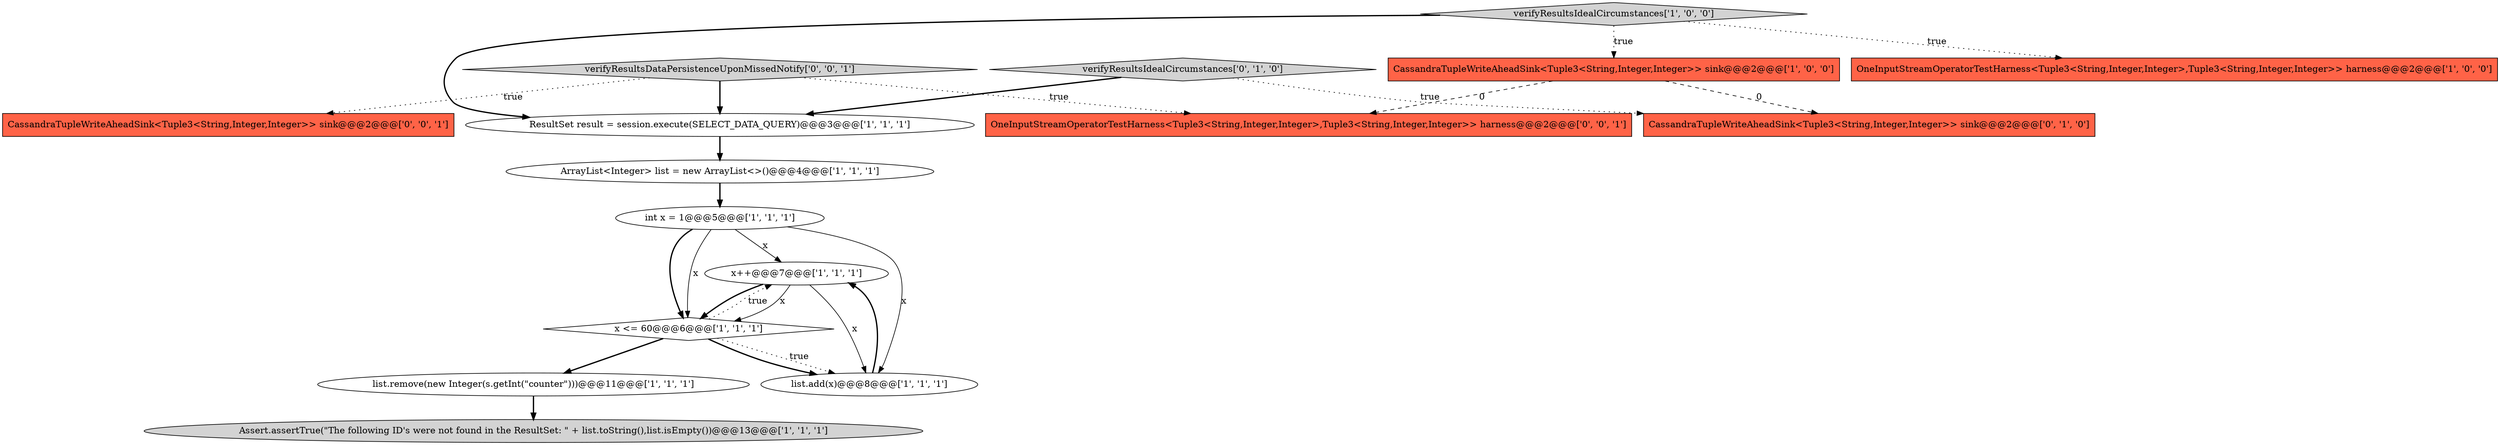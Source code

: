 digraph {
6 [style = filled, label = "int x = 1@@@5@@@['1', '1', '1']", fillcolor = white, shape = ellipse image = "AAA0AAABBB1BBB"];
0 [style = filled, label = "OneInputStreamOperatorTestHarness<Tuple3<String,Integer,Integer>,Tuple3<String,Integer,Integer>> harness@@@2@@@['1', '0', '0']", fillcolor = tomato, shape = box image = "AAA0AAABBB1BBB"];
5 [style = filled, label = "ResultSet result = session.execute(SELECT_DATA_QUERY)@@@3@@@['1', '1', '1']", fillcolor = white, shape = ellipse image = "AAA0AAABBB1BBB"];
12 [style = filled, label = "CassandraTupleWriteAheadSink<Tuple3<String,Integer,Integer>> sink@@@2@@@['0', '1', '0']", fillcolor = tomato, shape = box image = "AAA1AAABBB2BBB"];
15 [style = filled, label = "verifyResultsDataPersistenceUponMissedNotify['0', '0', '1']", fillcolor = lightgray, shape = diamond image = "AAA0AAABBB3BBB"];
7 [style = filled, label = "x++@@@7@@@['1', '1', '1']", fillcolor = white, shape = ellipse image = "AAA0AAABBB1BBB"];
3 [style = filled, label = "Assert.assertTrue(\"The following ID's were not found in the ResultSet: \" + list.toString(),list.isEmpty())@@@13@@@['1', '1', '1']", fillcolor = lightgray, shape = ellipse image = "AAA0AAABBB1BBB"];
13 [style = filled, label = "CassandraTupleWriteAheadSink<Tuple3<String,Integer,Integer>> sink@@@2@@@['0', '0', '1']", fillcolor = tomato, shape = box image = "AAA0AAABBB3BBB"];
1 [style = filled, label = "ArrayList<Integer> list = new ArrayList<>()@@@4@@@['1', '1', '1']", fillcolor = white, shape = ellipse image = "AAA0AAABBB1BBB"];
9 [style = filled, label = "list.remove(new Integer(s.getInt(\"counter\")))@@@11@@@['1', '1', '1']", fillcolor = white, shape = ellipse image = "AAA0AAABBB1BBB"];
2 [style = filled, label = "x <= 60@@@6@@@['1', '1', '1']", fillcolor = white, shape = diamond image = "AAA0AAABBB1BBB"];
4 [style = filled, label = "verifyResultsIdealCircumstances['1', '0', '0']", fillcolor = lightgray, shape = diamond image = "AAA0AAABBB1BBB"];
8 [style = filled, label = "list.add(x)@@@8@@@['1', '1', '1']", fillcolor = white, shape = ellipse image = "AAA0AAABBB1BBB"];
10 [style = filled, label = "CassandraTupleWriteAheadSink<Tuple3<String,Integer,Integer>> sink@@@2@@@['1', '0', '0']", fillcolor = tomato, shape = box image = "AAA1AAABBB1BBB"];
11 [style = filled, label = "verifyResultsIdealCircumstances['0', '1', '0']", fillcolor = lightgray, shape = diamond image = "AAA0AAABBB2BBB"];
14 [style = filled, label = "OneInputStreamOperatorTestHarness<Tuple3<String,Integer,Integer>,Tuple3<String,Integer,Integer>> harness@@@2@@@['0', '0', '1']", fillcolor = tomato, shape = box image = "AAA0AAABBB3BBB"];
4->10 [style = dotted, label="true"];
4->0 [style = dotted, label="true"];
11->12 [style = dotted, label="true"];
6->7 [style = solid, label="x"];
10->12 [style = dashed, label="0"];
2->9 [style = bold, label=""];
15->14 [style = dotted, label="true"];
15->5 [style = bold, label=""];
8->7 [style = bold, label=""];
15->13 [style = dotted, label="true"];
6->2 [style = bold, label=""];
5->1 [style = bold, label=""];
11->5 [style = bold, label=""];
7->2 [style = solid, label="x"];
1->6 [style = bold, label=""];
7->2 [style = bold, label=""];
2->7 [style = dotted, label="true"];
7->8 [style = solid, label="x"];
9->3 [style = bold, label=""];
6->8 [style = solid, label="x"];
6->2 [style = solid, label="x"];
4->5 [style = bold, label=""];
10->14 [style = dashed, label="0"];
2->8 [style = dotted, label="true"];
2->8 [style = bold, label=""];
}
